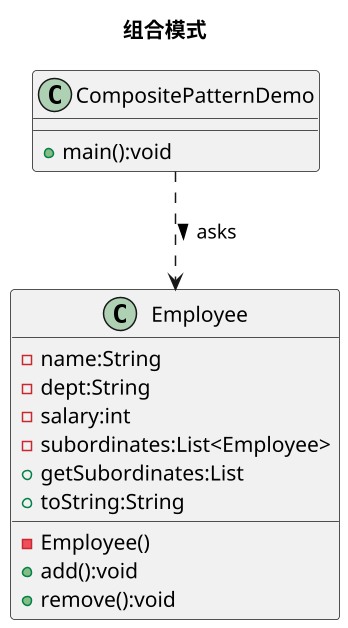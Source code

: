 @startuml
title 组合模式
scale 1.5
class Employee{
    -name:String
    -dept:String
    -salary:int
    -subordinates:List<Employee>
    -Employee()
    +add():void
    +remove():void
    +getSubordinates:List
    +toString:String
}

class CompositePatternDemo{
    +main():void
}

CompositePatternDemo ..> Employee: asks >
@enduml